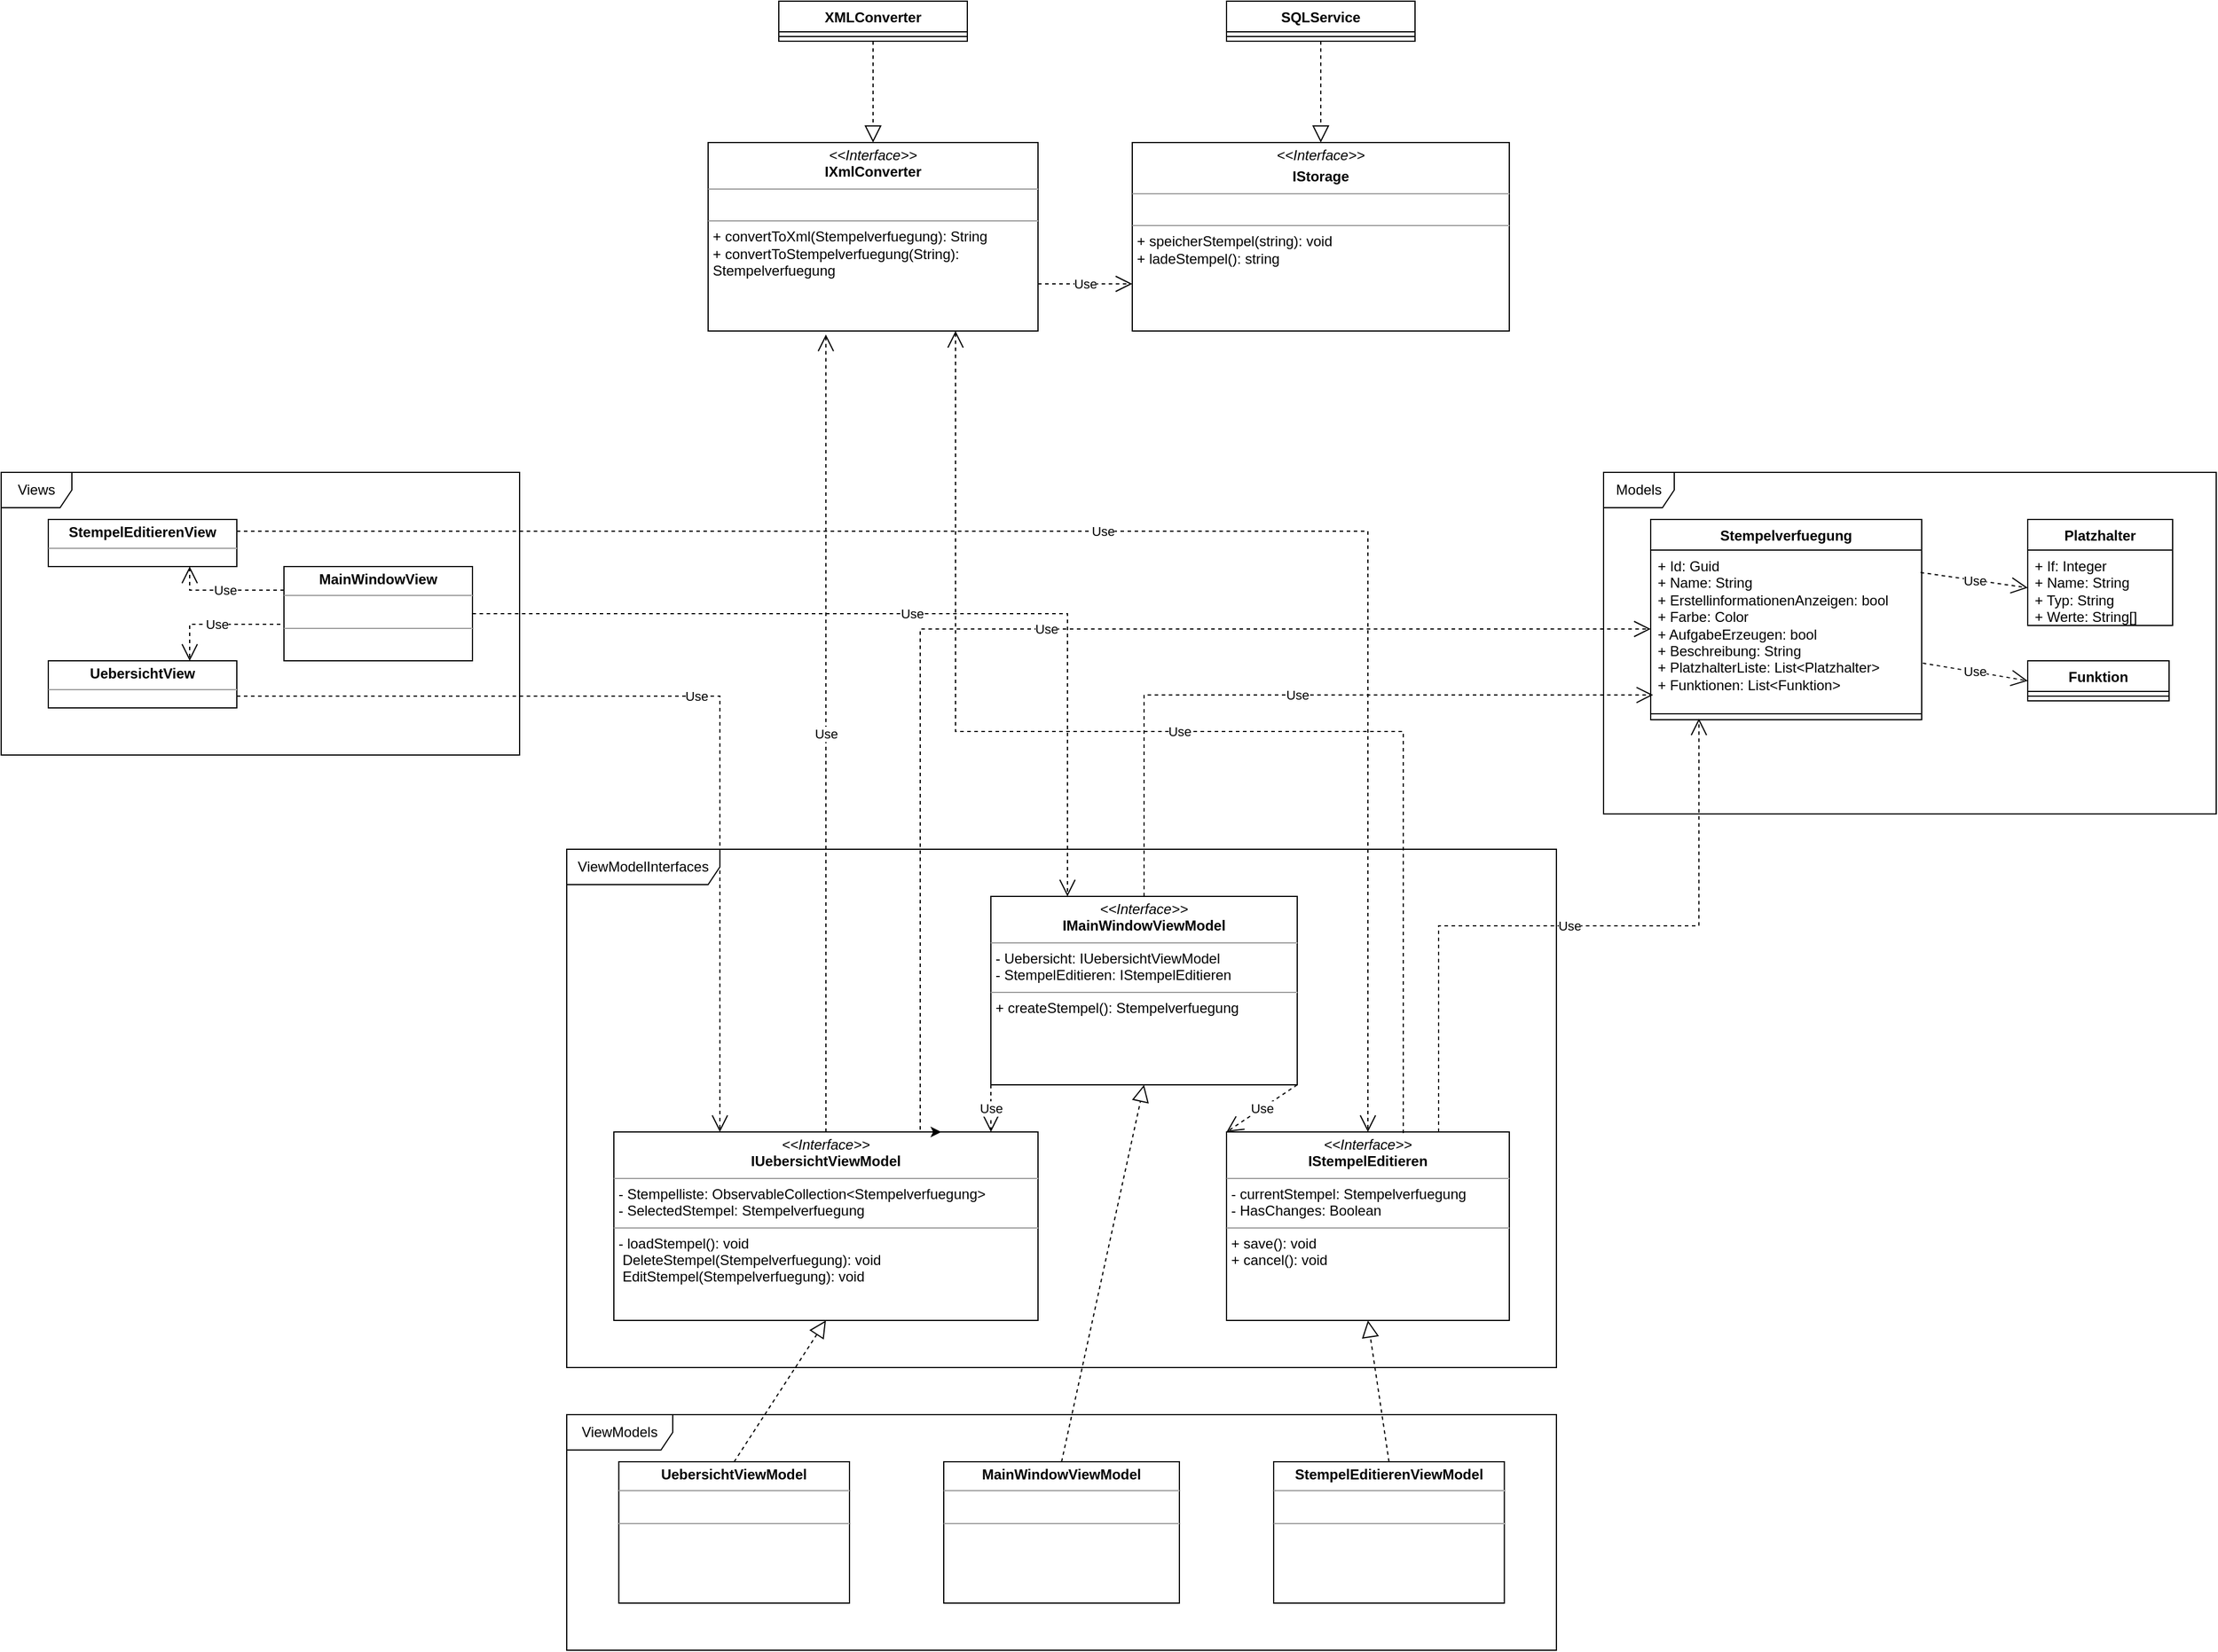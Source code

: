 <mxfile version="22.0.4" type="device">
  <diagram id="C5RBs43oDa-KdzZeNtuy" name="Page-1">
    <mxGraphModel dx="3728" dy="2275" grid="1" gridSize="10" guides="1" tooltips="1" connect="1" arrows="1" fold="1" page="1" pageScale="1" pageWidth="827" pageHeight="1169" math="0" shadow="0">
      <root>
        <mxCell id="WIyWlLk6GJQsqaUBKTNV-0" />
        <mxCell id="WIyWlLk6GJQsqaUBKTNV-1" parent="WIyWlLk6GJQsqaUBKTNV-0" />
        <mxCell id="AUjT-Y3nYF6kO85oGIfl-0" value="&lt;p style=&quot;margin:0px;margin-top:4px;text-align:center;&quot;&gt;&lt;i&gt;&amp;lt;&amp;lt;Interface&amp;gt;&amp;gt;&lt;/i&gt;&lt;/p&gt;&lt;p style=&quot;margin:0px;margin-top:4px;text-align:center;&quot;&gt;&lt;b&gt;IStorage&lt;/b&gt;&lt;br&gt;&lt;/p&gt;&lt;hr size=&quot;1&quot;&gt;&lt;p style=&quot;margin:0px;margin-left:4px;&quot;&gt;&lt;br&gt;&lt;/p&gt;&lt;hr size=&quot;1&quot;&gt;&lt;p style=&quot;margin:0px;margin-left:4px;&quot;&gt;+ speicherStempel(string): void&lt;br&gt;+ ladeStempel(): string&lt;br&gt;&lt;/p&gt;" style="verticalAlign=top;align=left;overflow=fill;fontSize=12;fontFamily=Helvetica;html=1;whiteSpace=wrap;" parent="WIyWlLk6GJQsqaUBKTNV-1" vertex="1">
          <mxGeometry x="40" width="320" height="160" as="geometry" />
        </mxCell>
        <mxCell id="AUjT-Y3nYF6kO85oGIfl-1" value="&lt;p style=&quot;margin:0px;margin-top:4px;text-align:center;&quot;&gt;&lt;i&gt;&amp;lt;&amp;lt;Interface&amp;gt;&amp;gt;&lt;/i&gt;&lt;br&gt;&lt;b&gt;IXmlConverter&lt;/b&gt;&lt;/p&gt;&lt;hr size=&quot;1&quot;&gt;&lt;p style=&quot;margin:0px;margin-left:4px;&quot;&gt;&lt;br&gt;&lt;/p&gt;&lt;hr size=&quot;1&quot;&gt;&lt;p style=&quot;margin:0px;margin-left:4px;&quot;&gt;+ convertToXml(Stempelverfuegung): String&lt;br&gt;+ convertToStempelverfuegung(String): Stempelverfuegung&lt;br&gt;&lt;/p&gt;" style="verticalAlign=top;align=left;overflow=fill;fontSize=12;fontFamily=Helvetica;html=1;whiteSpace=wrap;" parent="WIyWlLk6GJQsqaUBKTNV-1" vertex="1">
          <mxGeometry x="-320" width="280" height="160" as="geometry" />
        </mxCell>
        <mxCell id="AUjT-Y3nYF6kO85oGIfl-2" value="&lt;p style=&quot;margin:0px;margin-top:4px;text-align:center;&quot;&gt;&lt;i&gt;&amp;lt;&amp;lt;Interface&amp;gt;&amp;gt;&lt;/i&gt;&lt;br&gt;&lt;b&gt;IStempelEditieren&lt;/b&gt;&lt;/p&gt;&lt;hr size=&quot;1&quot;&gt;&lt;p style=&quot;margin:0px;margin-left:4px;&quot;&gt;- currentStempel: Stempelverfuegung&lt;br&gt;- HasChanges: Boolean&lt;/p&gt;&lt;hr size=&quot;1&quot;&gt;&lt;p style=&quot;margin:0px;margin-left:4px;&quot;&gt;+ save(): void&lt;br&gt;+ cancel(): void&lt;/p&gt;" style="verticalAlign=top;align=left;overflow=fill;fontSize=12;fontFamily=Helvetica;html=1;whiteSpace=wrap;" parent="WIyWlLk6GJQsqaUBKTNV-1" vertex="1">
          <mxGeometry x="120" y="840" width="240" height="160" as="geometry" />
        </mxCell>
        <mxCell id="Gl18EBSje3Gs1eKeQmQq-0" value="&lt;p style=&quot;margin:0px;margin-top:4px;text-align:center;&quot;&gt;&lt;i&gt;&amp;lt;&amp;lt;Interface&amp;gt;&amp;gt;&lt;/i&gt;&lt;br&gt;&lt;b&gt;IMainWindowViewModel&lt;/b&gt;&lt;/p&gt;&lt;hr size=&quot;1&quot;&gt;&lt;p style=&quot;margin:0px;margin-left:4px;&quot;&gt;- Uebersicht: IUebersichtViewModel&lt;br&gt;- StempelEditieren: IStempelEditieren&lt;br&gt;&lt;/p&gt;&lt;hr size=&quot;1&quot;&gt;&lt;p style=&quot;margin:0px;margin-left:4px;&quot;&gt;+ createStempel(): Stempelverfuegung&lt;br&gt;&lt;br&gt;&lt;/p&gt;" style="verticalAlign=top;align=left;overflow=fill;fontSize=12;fontFamily=Helvetica;html=1;whiteSpace=wrap;" vertex="1" parent="WIyWlLk6GJQsqaUBKTNV-1">
          <mxGeometry x="-80" y="640" width="260" height="160" as="geometry" />
        </mxCell>
        <mxCell id="Gl18EBSje3Gs1eKeQmQq-1" value="&lt;p style=&quot;margin:0px;margin-top:4px;text-align:center;&quot;&gt;&lt;i&gt;&amp;lt;&amp;lt;Interface&amp;gt;&amp;gt;&lt;/i&gt;&lt;br&gt;&lt;b&gt;IUebersichtViewModel&lt;/b&gt;&lt;/p&gt;&lt;hr size=&quot;1&quot;&gt;&lt;p style=&quot;margin:0px;margin-left:4px;&quot;&gt;- Stempelliste: ObservableCollection&amp;lt;Stempelverfuegung&amp;gt;&lt;br&gt;- SelectedStempel: Stempelverfuegung&lt;/p&gt;&lt;hr size=&quot;1&quot;&gt;&lt;p style=&quot;margin:0px;margin-left:4px;&quot;&gt;- loadStempel(): void&lt;br&gt;&amp;nbsp;DeleteStempel(Stempelverfuegung): void&lt;/p&gt;&lt;p style=&quot;margin:0px;margin-left:4px;&quot;&gt;&amp;nbsp;EditStempel(Stempelverfuegung): void&lt;br&gt;&lt;/p&gt;" style="verticalAlign=top;align=left;overflow=fill;fontSize=12;fontFamily=Helvetica;html=1;whiteSpace=wrap;" vertex="1" parent="WIyWlLk6GJQsqaUBKTNV-1">
          <mxGeometry x="-400" y="840" width="360" height="160" as="geometry" />
        </mxCell>
        <mxCell id="Gl18EBSje3Gs1eKeQmQq-9" value="&lt;p style=&quot;margin:0px;margin-top:4px;text-align:center;&quot;&gt;&lt;b&gt;MainWindowView&lt;/b&gt;&lt;/p&gt;&lt;hr size=&quot;1&quot;&gt;&lt;p style=&quot;margin:0px;margin-left:4px;&quot;&gt;&lt;br&gt;&lt;/p&gt;&lt;hr size=&quot;1&quot;&gt;&lt;p style=&quot;margin:0px;margin-left:4px;&quot;&gt;&lt;br&gt;&lt;/p&gt;" style="verticalAlign=top;align=left;overflow=fill;fontSize=12;fontFamily=Helvetica;html=1;whiteSpace=wrap;" vertex="1" parent="WIyWlLk6GJQsqaUBKTNV-1">
          <mxGeometry x="-680" y="360" width="160" height="80" as="geometry" />
        </mxCell>
        <mxCell id="Gl18EBSje3Gs1eKeQmQq-10" value="&lt;p style=&quot;margin:0px;margin-top:4px;text-align:center;&quot;&gt;&lt;b&gt;UebersichtView&lt;/b&gt;&lt;/p&gt;&lt;hr size=&quot;1&quot;&gt;&lt;p style=&quot;margin:0px;margin-left:4px;&quot;&gt;&lt;br&gt;&lt;/p&gt;&lt;hr size=&quot;1&quot;&gt;&lt;p style=&quot;margin:0px;margin-left:4px;&quot;&gt;&lt;br&gt;&lt;/p&gt;" style="verticalAlign=top;align=left;overflow=fill;fontSize=12;fontFamily=Helvetica;html=1;whiteSpace=wrap;" vertex="1" parent="WIyWlLk6GJQsqaUBKTNV-1">
          <mxGeometry x="-880" y="440" width="160" height="40" as="geometry" />
        </mxCell>
        <mxCell id="Gl18EBSje3Gs1eKeQmQq-11" value="&lt;p style=&quot;margin:0px;margin-top:4px;text-align:center;&quot;&gt;&lt;b&gt;StempelEditierenView&lt;/b&gt;&lt;/p&gt;&lt;hr size=&quot;1&quot;&gt;&lt;p style=&quot;margin:0px;margin-left:4px;&quot;&gt;&lt;br&gt;&lt;/p&gt;&lt;hr size=&quot;1&quot;&gt;" style="verticalAlign=top;align=left;overflow=fill;fontSize=12;fontFamily=Helvetica;html=1;whiteSpace=wrap;" vertex="1" parent="WIyWlLk6GJQsqaUBKTNV-1">
          <mxGeometry x="-880" y="320" width="160" height="40" as="geometry" />
        </mxCell>
        <mxCell id="Gl18EBSje3Gs1eKeQmQq-16" value="Platzhalter" style="swimlane;fontStyle=1;align=center;verticalAlign=top;childLayout=stackLayout;horizontal=1;startSize=26;horizontalStack=0;resizeParent=1;resizeParentMax=0;resizeLast=0;collapsible=1;marginBottom=0;whiteSpace=wrap;html=1;" vertex="1" parent="WIyWlLk6GJQsqaUBKTNV-1">
          <mxGeometry x="800" y="320" width="123" height="90" as="geometry" />
        </mxCell>
        <mxCell id="Gl18EBSje3Gs1eKeQmQq-17" value="&lt;div&gt;+ If: Integer&lt;/div&gt;&lt;div&gt;+ Name: String&lt;/div&gt;&lt;div&gt;+ Typ: String&lt;/div&gt;&lt;div&gt;+ Werte: String[]&lt;br&gt;&lt;/div&gt;" style="text;strokeColor=none;fillColor=none;align=left;verticalAlign=top;spacingLeft=4;spacingRight=4;overflow=hidden;rotatable=0;points=[[0,0.5],[1,0.5]];portConstraint=eastwest;whiteSpace=wrap;html=1;" vertex="1" parent="Gl18EBSje3Gs1eKeQmQq-16">
          <mxGeometry y="26" width="123" height="64" as="geometry" />
        </mxCell>
        <mxCell id="Gl18EBSje3Gs1eKeQmQq-20" value="Funktion" style="swimlane;fontStyle=1;align=center;verticalAlign=top;childLayout=stackLayout;horizontal=1;startSize=26;horizontalStack=0;resizeParent=1;resizeParentMax=0;resizeLast=0;collapsible=1;marginBottom=0;whiteSpace=wrap;html=1;" vertex="1" parent="WIyWlLk6GJQsqaUBKTNV-1">
          <mxGeometry x="800" y="440" width="120" height="34" as="geometry" />
        </mxCell>
        <mxCell id="Gl18EBSje3Gs1eKeQmQq-22" value="" style="line;strokeWidth=1;fillColor=none;align=left;verticalAlign=middle;spacingTop=-1;spacingLeft=3;spacingRight=3;rotatable=0;labelPosition=right;points=[];portConstraint=eastwest;strokeColor=inherit;" vertex="1" parent="Gl18EBSje3Gs1eKeQmQq-20">
          <mxGeometry y="26" width="120" height="8" as="geometry" />
        </mxCell>
        <mxCell id="Gl18EBSje3Gs1eKeQmQq-24" value="Stempelverfuegung" style="swimlane;fontStyle=1;align=center;verticalAlign=top;childLayout=stackLayout;horizontal=1;startSize=26;horizontalStack=0;resizeParent=1;resizeParentMax=0;resizeLast=0;collapsible=1;marginBottom=0;whiteSpace=wrap;html=1;" vertex="1" parent="WIyWlLk6GJQsqaUBKTNV-1">
          <mxGeometry x="480" y="320" width="230" height="170" as="geometry" />
        </mxCell>
        <mxCell id="Gl18EBSje3Gs1eKeQmQq-25" value="&lt;div&gt;+ Id: Guid&lt;/div&gt;&lt;div&gt;+ Name: String&lt;/div&gt;&lt;div&gt;+ ErstellinformationenAnzeigen: bool&lt;/div&gt;&lt;div&gt;+ Farbe: Color&lt;/div&gt;&lt;div&gt;+ AufgabeErzeugen: bool&lt;/div&gt;&lt;div&gt;+ Beschreibung: String&lt;/div&gt;&lt;div&gt;+ PlatzhalterListe: List&amp;lt;Platzhalter&amp;gt;&lt;/div&gt;&lt;div&gt;+ Funktionen: List&amp;lt;Funktion&amp;gt;&lt;br&gt;&lt;/div&gt;" style="text;strokeColor=none;fillColor=none;align=left;verticalAlign=top;spacingLeft=4;spacingRight=4;overflow=hidden;rotatable=0;points=[[0,0.5],[1,0.5]];portConstraint=eastwest;whiteSpace=wrap;html=1;" vertex="1" parent="Gl18EBSje3Gs1eKeQmQq-24">
          <mxGeometry y="26" width="230" height="134" as="geometry" />
        </mxCell>
        <mxCell id="Gl18EBSje3Gs1eKeQmQq-26" value="" style="line;strokeWidth=1;fillColor=none;align=left;verticalAlign=middle;spacingTop=-1;spacingLeft=3;spacingRight=3;rotatable=0;labelPosition=right;points=[];portConstraint=eastwest;strokeColor=inherit;" vertex="1" parent="Gl18EBSje3Gs1eKeQmQq-24">
          <mxGeometry y="160" width="230" height="10" as="geometry" />
        </mxCell>
        <mxCell id="Gl18EBSje3Gs1eKeQmQq-29" value="Models" style="shape=umlFrame;whiteSpace=wrap;html=1;pointerEvents=0;" vertex="1" parent="WIyWlLk6GJQsqaUBKTNV-1">
          <mxGeometry x="440" y="280" width="520" height="290" as="geometry" />
        </mxCell>
        <mxCell id="Gl18EBSje3Gs1eKeQmQq-30" value="&lt;div&gt;ViewModelInterfaces&lt;/div&gt;" style="shape=umlFrame;whiteSpace=wrap;html=1;pointerEvents=0;width=130;height=30;" vertex="1" parent="WIyWlLk6GJQsqaUBKTNV-1">
          <mxGeometry x="-440" y="600" width="840" height="440" as="geometry" />
        </mxCell>
        <mxCell id="Gl18EBSje3Gs1eKeQmQq-32" value="Views" style="shape=umlFrame;whiteSpace=wrap;html=1;pointerEvents=0;" vertex="1" parent="WIyWlLk6GJQsqaUBKTNV-1">
          <mxGeometry x="-920" y="280" width="440" height="240" as="geometry" />
        </mxCell>
        <mxCell id="Gl18EBSje3Gs1eKeQmQq-33" value="" style="endArrow=block;dashed=1;endFill=0;endSize=12;html=1;rounded=0;exitX=0.5;exitY=0;exitDx=0;exitDy=0;entryX=0.5;entryY=1;entryDx=0;entryDy=0;" edge="1" parent="WIyWlLk6GJQsqaUBKTNV-1" source="Gl18EBSje3Gs1eKeQmQq-2" target="Gl18EBSje3Gs1eKeQmQq-1">
          <mxGeometry width="160" relative="1" as="geometry">
            <mxPoint x="120" y="240" as="sourcePoint" />
            <mxPoint x="280" y="240" as="targetPoint" />
          </mxGeometry>
        </mxCell>
        <mxCell id="Gl18EBSje3Gs1eKeQmQq-34" value="" style="endArrow=block;dashed=1;endFill=0;endSize=12;html=1;rounded=0;exitX=0.5;exitY=0;exitDx=0;exitDy=0;entryX=0.5;entryY=1;entryDx=0;entryDy=0;" edge="1" parent="WIyWlLk6GJQsqaUBKTNV-1" source="Gl18EBSje3Gs1eKeQmQq-3" target="Gl18EBSje3Gs1eKeQmQq-0">
          <mxGeometry width="160" relative="1" as="geometry">
            <mxPoint x="-250" y="930" as="sourcePoint" />
            <mxPoint x="-250" y="810" as="targetPoint" />
          </mxGeometry>
        </mxCell>
        <mxCell id="Gl18EBSje3Gs1eKeQmQq-35" value="" style="endArrow=block;dashed=1;endFill=0;endSize=12;html=1;rounded=0;exitX=0.5;exitY=0;exitDx=0;exitDy=0;entryX=0.5;entryY=1;entryDx=0;entryDy=0;" edge="1" parent="WIyWlLk6GJQsqaUBKTNV-1" source="Gl18EBSje3Gs1eKeQmQq-4" target="AUjT-Y3nYF6kO85oGIfl-2">
          <mxGeometry width="160" relative="1" as="geometry">
            <mxPoint x="-240" y="940" as="sourcePoint" />
            <mxPoint x="-240" y="820" as="targetPoint" />
          </mxGeometry>
        </mxCell>
        <mxCell id="Gl18EBSje3Gs1eKeQmQq-36" value="Use" style="endArrow=open;endSize=12;dashed=1;html=1;rounded=0;entryX=0;entryY=0.5;entryDx=0;entryDy=0;exitX=0.996;exitY=0.142;exitDx=0;exitDy=0;exitPerimeter=0;" edge="1" parent="WIyWlLk6GJQsqaUBKTNV-1" source="Gl18EBSje3Gs1eKeQmQq-25" target="Gl18EBSje3Gs1eKeQmQq-17">
          <mxGeometry width="160" relative="1" as="geometry">
            <mxPoint x="120" y="540" as="sourcePoint" />
            <mxPoint x="280" y="540" as="targetPoint" />
          </mxGeometry>
        </mxCell>
        <mxCell id="Gl18EBSje3Gs1eKeQmQq-37" value="Use" style="endArrow=open;endSize=12;dashed=1;html=1;rounded=0;entryX=0;entryY=0.5;entryDx=0;entryDy=0;exitX=1.004;exitY=0.716;exitDx=0;exitDy=0;exitPerimeter=0;" edge="1" parent="WIyWlLk6GJQsqaUBKTNV-1" source="Gl18EBSje3Gs1eKeQmQq-25" target="Gl18EBSje3Gs1eKeQmQq-20">
          <mxGeometry width="160" relative="1" as="geometry">
            <mxPoint x="120" y="540" as="sourcePoint" />
            <mxPoint x="280" y="540" as="targetPoint" />
          </mxGeometry>
        </mxCell>
        <mxCell id="Gl18EBSje3Gs1eKeQmQq-38" value="Use" style="endArrow=open;endSize=12;dashed=1;html=1;rounded=0;exitX=0;exitY=0.25;exitDx=0;exitDy=0;entryX=0.75;entryY=1;entryDx=0;entryDy=0;edgeStyle=orthogonalEdgeStyle;" edge="1" parent="WIyWlLk6GJQsqaUBKTNV-1" source="Gl18EBSje3Gs1eKeQmQq-9" target="Gl18EBSje3Gs1eKeQmQq-11">
          <mxGeometry width="160" relative="1" as="geometry">
            <mxPoint x="-140" y="510" as="sourcePoint" />
            <mxPoint x="20" y="510" as="targetPoint" />
          </mxGeometry>
        </mxCell>
        <mxCell id="Gl18EBSje3Gs1eKeQmQq-39" value="Use" style="endArrow=open;endSize=12;dashed=1;html=1;rounded=0;exitX=-0.019;exitY=0.613;exitDx=0;exitDy=0;entryX=0.75;entryY=0;entryDx=0;entryDy=0;edgeStyle=orthogonalEdgeStyle;exitPerimeter=0;" edge="1" parent="WIyWlLk6GJQsqaUBKTNV-1" source="Gl18EBSje3Gs1eKeQmQq-9" target="Gl18EBSje3Gs1eKeQmQq-10">
          <mxGeometry width="160" relative="1" as="geometry">
            <mxPoint x="-710" y="409.75" as="sourcePoint" />
            <mxPoint x="-790" y="389.75" as="targetPoint" />
          </mxGeometry>
        </mxCell>
        <mxCell id="Gl18EBSje3Gs1eKeQmQq-40" value="" style="group" vertex="1" connectable="0" parent="WIyWlLk6GJQsqaUBKTNV-1">
          <mxGeometry x="-440" y="1080" width="840" height="200" as="geometry" />
        </mxCell>
        <mxCell id="Gl18EBSje3Gs1eKeQmQq-2" value="&lt;p style=&quot;margin:0px;margin-top:4px;text-align:center;&quot;&gt;&lt;b&gt;UebersichtViewModel&lt;/b&gt;&lt;/p&gt;&lt;hr size=&quot;1&quot;&gt;&lt;p style=&quot;margin:0px;margin-left:4px;&quot;&gt;&lt;br&gt;&lt;/p&gt;&lt;hr size=&quot;1&quot;&gt;&lt;p style=&quot;margin:0px;margin-left:4px;&quot;&gt;&lt;br&gt;&lt;/p&gt;" style="verticalAlign=top;align=left;overflow=fill;fontSize=12;fontFamily=Helvetica;html=1;whiteSpace=wrap;" vertex="1" parent="Gl18EBSje3Gs1eKeQmQq-40">
          <mxGeometry x="44.21" y="40" width="195.79" height="120" as="geometry" />
        </mxCell>
        <mxCell id="Gl18EBSje3Gs1eKeQmQq-3" value="&lt;p style=&quot;margin:0px;margin-top:4px;text-align:center;&quot;&gt;&lt;b&gt;MainWindowViewModel&lt;/b&gt;&lt;/p&gt;&lt;hr size=&quot;1&quot;&gt;&lt;br&gt;&lt;hr size=&quot;1&quot;&gt;&lt;p style=&quot;margin:0px;margin-left:4px;&quot;&gt;&lt;br&gt;&lt;/p&gt;" style="verticalAlign=top;align=left;overflow=fill;fontSize=12;fontFamily=Helvetica;html=1;whiteSpace=wrap;" vertex="1" parent="Gl18EBSje3Gs1eKeQmQq-40">
          <mxGeometry x="320" y="40" width="200" height="120" as="geometry" />
        </mxCell>
        <mxCell id="Gl18EBSje3Gs1eKeQmQq-4" value="&lt;p style=&quot;margin:0px;margin-top:4px;text-align:center;&quot;&gt;&lt;b&gt;StempelEditierenViewModel&lt;/b&gt;&lt;/p&gt;&lt;hr size=&quot;1&quot;&gt;&lt;p style=&quot;margin:0px;margin-left:4px;&quot;&gt;&lt;br&gt;&lt;/p&gt;&lt;hr size=&quot;1&quot;&gt;" style="verticalAlign=top;align=left;overflow=fill;fontSize=12;fontFamily=Helvetica;html=1;whiteSpace=wrap;" vertex="1" parent="Gl18EBSje3Gs1eKeQmQq-40">
          <mxGeometry x="600" y="40" width="195.79" height="120" as="geometry" />
        </mxCell>
        <mxCell id="Gl18EBSje3Gs1eKeQmQq-31" value="ViewModels" style="shape=umlFrame;whiteSpace=wrap;html=1;pointerEvents=0;width=90;height=30;" vertex="1" parent="Gl18EBSje3Gs1eKeQmQq-40">
          <mxGeometry width="840" height="200" as="geometry" />
        </mxCell>
        <mxCell id="Gl18EBSje3Gs1eKeQmQq-41" style="edgeStyle=orthogonalEdgeStyle;rounded=0;orthogonalLoop=1;jettySize=auto;html=1;exitX=0.75;exitY=0;exitDx=0;exitDy=0;entryX=0.772;entryY=0.006;entryDx=0;entryDy=0;entryPerimeter=0;" edge="1" parent="WIyWlLk6GJQsqaUBKTNV-1" source="Gl18EBSje3Gs1eKeQmQq-1" target="Gl18EBSje3Gs1eKeQmQq-1">
          <mxGeometry relative="1" as="geometry" />
        </mxCell>
        <mxCell id="Gl18EBSje3Gs1eKeQmQq-42" value="Use" style="endArrow=open;endSize=12;dashed=1;html=1;rounded=0;exitX=0.75;exitY=0;exitDx=0;exitDy=0;edgeStyle=elbowEdgeStyle;" edge="1" parent="WIyWlLk6GJQsqaUBKTNV-1" source="Gl18EBSje3Gs1eKeQmQq-1" target="Gl18EBSje3Gs1eKeQmQq-25">
          <mxGeometry x="0.029" width="160" relative="1" as="geometry">
            <mxPoint x="-140" y="810" as="sourcePoint" />
            <mxPoint x="20" y="810" as="targetPoint" />
            <Array as="points">
              <mxPoint x="-140" y="630" />
            </Array>
            <mxPoint as="offset" />
          </mxGeometry>
        </mxCell>
        <mxCell id="Gl18EBSje3Gs1eKeQmQq-43" value="Use" style="endArrow=open;endSize=12;dashed=1;html=1;rounded=0;exitX=0;exitY=1;exitDx=0;exitDy=0;entryX=0.889;entryY=0;entryDx=0;entryDy=0;entryPerimeter=0;" edge="1" parent="WIyWlLk6GJQsqaUBKTNV-1" source="Gl18EBSje3Gs1eKeQmQq-0" target="Gl18EBSje3Gs1eKeQmQq-1">
          <mxGeometry width="160" relative="1" as="geometry">
            <mxPoint x="-140" y="810" as="sourcePoint" />
            <mxPoint x="20" y="810" as="targetPoint" />
          </mxGeometry>
        </mxCell>
        <mxCell id="Gl18EBSje3Gs1eKeQmQq-45" value="Use" style="endArrow=open;endSize=12;dashed=1;html=1;rounded=0;exitX=1;exitY=1;exitDx=0;exitDy=0;entryX=0;entryY=0;entryDx=0;entryDy=0;" edge="1" parent="WIyWlLk6GJQsqaUBKTNV-1" source="Gl18EBSje3Gs1eKeQmQq-0" target="AUjT-Y3nYF6kO85oGIfl-2">
          <mxGeometry width="160" relative="1" as="geometry">
            <mxPoint x="-140" y="810" as="sourcePoint" />
            <mxPoint x="20" y="810" as="targetPoint" />
          </mxGeometry>
        </mxCell>
        <mxCell id="Gl18EBSje3Gs1eKeQmQq-46" value="Use" style="endArrow=open;endSize=12;dashed=1;html=1;rounded=0;entryX=0.178;entryY=0.9;entryDx=0;entryDy=0;exitX=0.75;exitY=0;exitDx=0;exitDy=0;edgeStyle=orthogonalEdgeStyle;entryPerimeter=0;" edge="1" parent="WIyWlLk6GJQsqaUBKTNV-1" source="AUjT-Y3nYF6kO85oGIfl-2" target="Gl18EBSje3Gs1eKeQmQq-26">
          <mxGeometry width="160" relative="1" as="geometry">
            <mxPoint x="-140" y="690" as="sourcePoint" />
            <mxPoint x="20" y="690" as="targetPoint" />
          </mxGeometry>
        </mxCell>
        <mxCell id="Gl18EBSje3Gs1eKeQmQq-47" value="Use" style="endArrow=open;endSize=12;dashed=1;html=1;rounded=0;entryX=0.009;entryY=0.918;entryDx=0;entryDy=0;exitX=0.5;exitY=0;exitDx=0;exitDy=0;edgeStyle=orthogonalEdgeStyle;entryPerimeter=0;" edge="1" parent="WIyWlLk6GJQsqaUBKTNV-1" source="Gl18EBSje3Gs1eKeQmQq-0" target="Gl18EBSje3Gs1eKeQmQq-25">
          <mxGeometry width="160" relative="1" as="geometry">
            <mxPoint x="-140" y="690" as="sourcePoint" />
            <mxPoint x="20" y="690" as="targetPoint" />
          </mxGeometry>
        </mxCell>
        <mxCell id="Gl18EBSje3Gs1eKeQmQq-48" value="Use" style="endArrow=open;endSize=12;dashed=1;html=1;rounded=0;exitX=1;exitY=0.5;exitDx=0;exitDy=0;entryX=0.25;entryY=0;entryDx=0;entryDy=0;edgeStyle=orthogonalEdgeStyle;" edge="1" parent="WIyWlLk6GJQsqaUBKTNV-1" source="Gl18EBSje3Gs1eKeQmQq-9" target="Gl18EBSje3Gs1eKeQmQq-0">
          <mxGeometry width="160" relative="1" as="geometry">
            <mxPoint x="-140" y="600" as="sourcePoint" />
            <mxPoint x="20" y="600" as="targetPoint" />
          </mxGeometry>
        </mxCell>
        <mxCell id="Gl18EBSje3Gs1eKeQmQq-49" value="Use" style="endArrow=open;endSize=12;dashed=1;html=1;rounded=0;exitX=1;exitY=0.75;exitDx=0;exitDy=0;entryX=0.25;entryY=0;entryDx=0;entryDy=0;edgeStyle=orthogonalEdgeStyle;" edge="1" parent="WIyWlLk6GJQsqaUBKTNV-1" source="Gl18EBSje3Gs1eKeQmQq-10" target="Gl18EBSje3Gs1eKeQmQq-1">
          <mxGeometry width="160" relative="1" as="geometry">
            <mxPoint x="-140" y="540" as="sourcePoint" />
            <mxPoint x="20" y="540" as="targetPoint" />
          </mxGeometry>
        </mxCell>
        <mxCell id="Gl18EBSje3Gs1eKeQmQq-50" value="Use" style="endArrow=open;endSize=12;dashed=1;html=1;rounded=0;exitX=1;exitY=0.25;exitDx=0;exitDy=0;entryX=0.5;entryY=0;entryDx=0;entryDy=0;edgeStyle=orthogonalEdgeStyle;" edge="1" parent="WIyWlLk6GJQsqaUBKTNV-1" source="Gl18EBSje3Gs1eKeQmQq-11" target="AUjT-Y3nYF6kO85oGIfl-2">
          <mxGeometry width="160" relative="1" as="geometry">
            <mxPoint x="-140" y="540" as="sourcePoint" />
            <mxPoint x="20" y="540" as="targetPoint" />
          </mxGeometry>
        </mxCell>
        <mxCell id="Gl18EBSje3Gs1eKeQmQq-51" value="Use" style="endArrow=open;endSize=12;dashed=1;html=1;rounded=0;exitX=0.5;exitY=0;exitDx=0;exitDy=0;entryX=0.357;entryY=1.019;entryDx=0;entryDy=0;entryPerimeter=0;" edge="1" parent="WIyWlLk6GJQsqaUBKTNV-1" source="Gl18EBSje3Gs1eKeQmQq-1" target="AUjT-Y3nYF6kO85oGIfl-1">
          <mxGeometry width="160" relative="1" as="geometry">
            <mxPoint x="-140" y="570" as="sourcePoint" />
            <mxPoint x="20" y="570" as="targetPoint" />
          </mxGeometry>
        </mxCell>
        <mxCell id="Gl18EBSje3Gs1eKeQmQq-52" value="Use" style="endArrow=open;endSize=12;dashed=1;html=1;rounded=0;exitX=1;exitY=0.75;exitDx=0;exitDy=0;entryX=0;entryY=0.75;entryDx=0;entryDy=0;" edge="1" parent="WIyWlLk6GJQsqaUBKTNV-1" source="AUjT-Y3nYF6kO85oGIfl-1" target="AUjT-Y3nYF6kO85oGIfl-0">
          <mxGeometry width="160" relative="1" as="geometry">
            <mxPoint x="-140" y="420" as="sourcePoint" />
            <mxPoint x="20" y="420" as="targetPoint" />
          </mxGeometry>
        </mxCell>
        <mxCell id="Gl18EBSje3Gs1eKeQmQq-53" value="Use" style="endArrow=open;endSize=12;dashed=1;html=1;rounded=0;entryX=0.75;entryY=1;entryDx=0;entryDy=0;exitX=0.625;exitY=0.006;exitDx=0;exitDy=0;exitPerimeter=0;edgeStyle=orthogonalEdgeStyle;" edge="1" parent="WIyWlLk6GJQsqaUBKTNV-1" source="AUjT-Y3nYF6kO85oGIfl-2" target="AUjT-Y3nYF6kO85oGIfl-1">
          <mxGeometry width="160" relative="1" as="geometry">
            <mxPoint x="-140" y="510" as="sourcePoint" />
            <mxPoint x="20" y="510" as="targetPoint" />
          </mxGeometry>
        </mxCell>
        <mxCell id="Gl18EBSje3Gs1eKeQmQq-54" value="XMLConverter" style="swimlane;fontStyle=1;align=center;verticalAlign=top;childLayout=stackLayout;horizontal=1;startSize=26;horizontalStack=0;resizeParent=1;resizeParentMax=0;resizeLast=0;collapsible=1;marginBottom=0;whiteSpace=wrap;html=1;" vertex="1" parent="WIyWlLk6GJQsqaUBKTNV-1">
          <mxGeometry x="-260" y="-120" width="160" height="34" as="geometry" />
        </mxCell>
        <mxCell id="Gl18EBSje3Gs1eKeQmQq-56" value="" style="line;strokeWidth=1;fillColor=none;align=left;verticalAlign=middle;spacingTop=-1;spacingLeft=3;spacingRight=3;rotatable=0;labelPosition=right;points=[];portConstraint=eastwest;strokeColor=inherit;" vertex="1" parent="Gl18EBSje3Gs1eKeQmQq-54">
          <mxGeometry y="26" width="160" height="8" as="geometry" />
        </mxCell>
        <mxCell id="Gl18EBSje3Gs1eKeQmQq-58" value="" style="endArrow=block;dashed=1;endFill=0;endSize=12;html=1;rounded=0;entryX=0.5;entryY=0;entryDx=0;entryDy=0;exitX=0.5;exitY=1;exitDx=0;exitDy=0;" edge="1" parent="WIyWlLk6GJQsqaUBKTNV-1" source="Gl18EBSje3Gs1eKeQmQq-54" target="AUjT-Y3nYF6kO85oGIfl-1">
          <mxGeometry width="160" relative="1" as="geometry">
            <mxPoint x="-140" y="180" as="sourcePoint" />
            <mxPoint x="20" y="180" as="targetPoint" />
          </mxGeometry>
        </mxCell>
        <mxCell id="Gl18EBSje3Gs1eKeQmQq-59" value="SQLService" style="swimlane;fontStyle=1;align=center;verticalAlign=top;childLayout=stackLayout;horizontal=1;startSize=26;horizontalStack=0;resizeParent=1;resizeParentMax=0;resizeLast=0;collapsible=1;marginBottom=0;whiteSpace=wrap;html=1;" vertex="1" parent="WIyWlLk6GJQsqaUBKTNV-1">
          <mxGeometry x="120" y="-120" width="160" height="34" as="geometry" />
        </mxCell>
        <mxCell id="Gl18EBSje3Gs1eKeQmQq-61" value="" style="line;strokeWidth=1;fillColor=none;align=left;verticalAlign=middle;spacingTop=-1;spacingLeft=3;spacingRight=3;rotatable=0;labelPosition=right;points=[];portConstraint=eastwest;strokeColor=inherit;" vertex="1" parent="Gl18EBSje3Gs1eKeQmQq-59">
          <mxGeometry y="26" width="160" height="8" as="geometry" />
        </mxCell>
        <mxCell id="Gl18EBSje3Gs1eKeQmQq-63" value="" style="endArrow=block;dashed=1;endFill=0;endSize=12;html=1;rounded=0;exitX=0.5;exitY=1;exitDx=0;exitDy=0;entryX=0.5;entryY=0;entryDx=0;entryDy=0;" edge="1" parent="WIyWlLk6GJQsqaUBKTNV-1" source="Gl18EBSje3Gs1eKeQmQq-59" target="AUjT-Y3nYF6kO85oGIfl-0">
          <mxGeometry width="160" relative="1" as="geometry">
            <mxPoint x="-140" y="210" as="sourcePoint" />
            <mxPoint x="20" y="210" as="targetPoint" />
          </mxGeometry>
        </mxCell>
      </root>
    </mxGraphModel>
  </diagram>
</mxfile>
